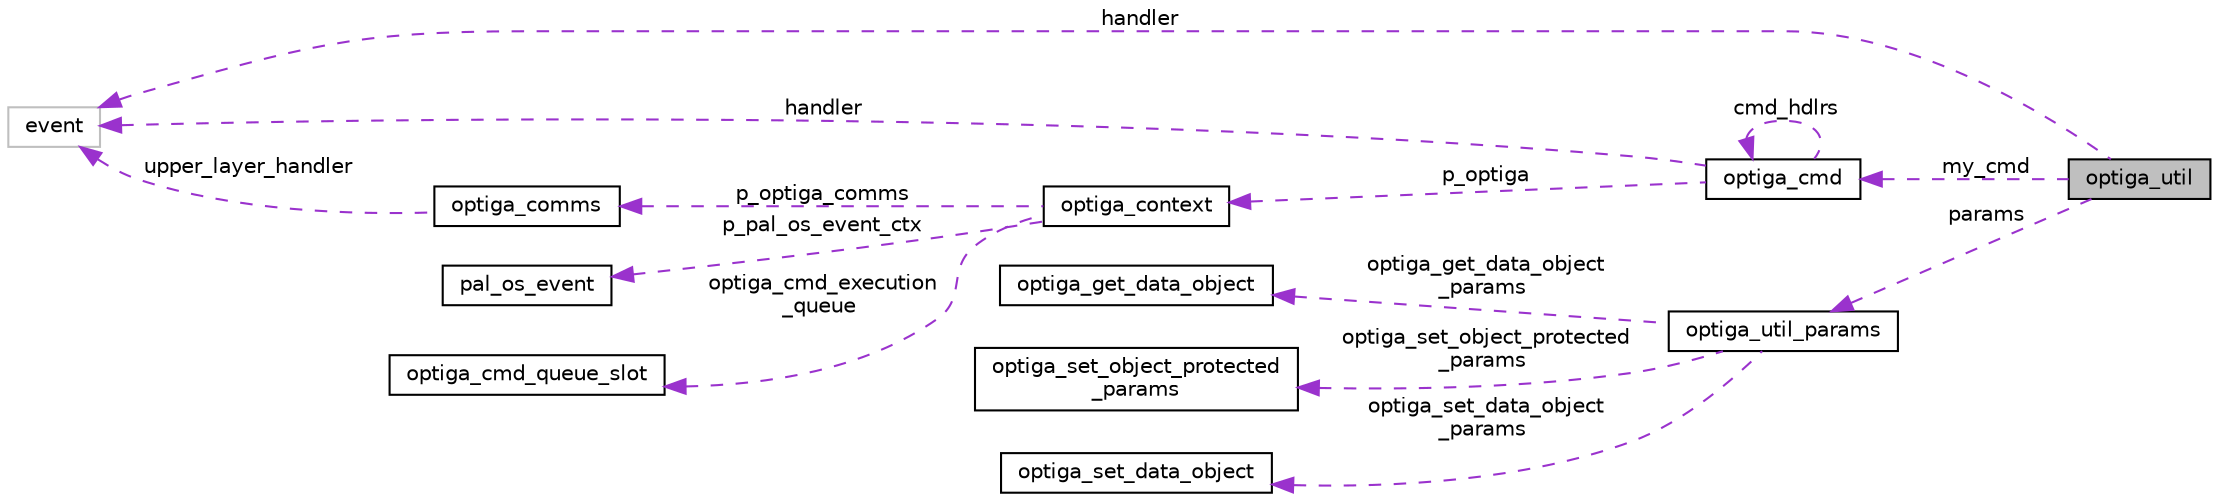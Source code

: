 digraph "optiga_util"
{
 // LATEX_PDF_SIZE
  edge [fontname="Helvetica",fontsize="10",labelfontname="Helvetica",labelfontsize="10"];
  node [fontname="Helvetica",fontsize="10",shape=record];
  rankdir="LR";
  Node1 [label="optiga_util",height=0.2,width=0.4,color="black", fillcolor="grey75", style="filled", fontcolor="black",tooltip="OPTIGA util instance structure."];
  Node2 -> Node1 [dir="back",color="darkorchid3",fontsize="10",style="dashed",label=" handler" ,fontname="Helvetica"];
  Node2 [label="event",height=0.2,width=0.4,color="grey75", fillcolor="white", style="filled",tooltip=" "];
  Node3 -> Node1 [dir="back",color="darkorchid3",fontsize="10",style="dashed",label=" my_cmd" ,fontname="Helvetica"];
  Node3 [label="optiga_cmd",height=0.2,width=0.4,color="black", fillcolor="white", style="filled",URL="$d3/d87/structoptiga__cmd.html",tooltip="Command context."];
  Node2 -> Node3 [dir="back",color="darkorchid3",fontsize="10",style="dashed",label=" handler" ,fontname="Helvetica"];
  Node4 -> Node3 [dir="back",color="darkorchid3",fontsize="10",style="dashed",label=" p_optiga" ,fontname="Helvetica"];
  Node4 [label="optiga_context",height=0.2,width=0.4,color="black", fillcolor="white", style="filled",URL="$d8/df6/structoptiga__context.html",tooltip="OPTIGA Context which holds the communication buffer, comms instance and other required...."];
  Node5 -> Node4 [dir="back",color="darkorchid3",fontsize="10",style="dashed",label=" p_pal_os_event_ctx" ,fontname="Helvetica"];
  Node5 [label="pal_os_event",height=0.2,width=0.4,color="black", fillcolor="white", style="filled",URL="$d1/df5/structpal__os__event.html",tooltip="PAL os event structure."];
  Node6 -> Node4 [dir="back",color="darkorchid3",fontsize="10",style="dashed",label=" p_optiga_comms" ,fontname="Helvetica"];
  Node6 [label="optiga_comms",height=0.2,width=0.4,color="black", fillcolor="white", style="filled",URL="$de/dc7/structoptiga__comms.html",tooltip="Optiga comms structure."];
  Node2 -> Node6 [dir="back",color="darkorchid3",fontsize="10",style="dashed",label=" upper_layer_handler" ,fontname="Helvetica"];
  Node7 -> Node4 [dir="back",color="darkorchid3",fontsize="10",style="dashed",label=" optiga_cmd_execution\l_queue" ,fontname="Helvetica"];
  Node7 [label="optiga_cmd_queue_slot",height=0.2,width=0.4,color="black", fillcolor="white", style="filled",URL="$dc/d84/structoptiga__cmd__queue__slot.html",tooltip="The structure represents the slot in the execution queue."];
  Node3 -> Node3 [dir="back",color="darkorchid3",fontsize="10",style="dashed",label=" cmd_hdlrs" ,fontname="Helvetica"];
  Node8 -> Node1 [dir="back",color="darkorchid3",fontsize="10",style="dashed",label=" params" ,fontname="Helvetica"];
  Node8 [label="optiga_util_params",height=0.2,width=0.4,color="black", fillcolor="white", style="filled",URL="$db/d72/unionoptiga__util__params.html",tooltip="union for OPTIGA util parameters"];
  Node9 -> Node8 [dir="back",color="darkorchid3",fontsize="10",style="dashed",label=" optiga_get_data_object\l_params" ,fontname="Helvetica"];
  Node9 [label="optiga_get_data_object",height=0.2,width=0.4,color="black", fillcolor="white", style="filled",URL="$d0/d1b/structoptiga__get__data__object.html",tooltip="Specifies the data structure for data to be read from OPTIGA."];
  Node10 -> Node8 [dir="back",color="darkorchid3",fontsize="10",style="dashed",label=" optiga_set_object_protected\l_params" ,fontname="Helvetica"];
  Node10 [label="optiga_set_object_protected\l_params",height=0.2,width=0.4,color="black", fillcolor="white", style="filled",URL="$db/db9/structoptiga__set__object__protected__params.html",tooltip="Specifies the data structure for protected update."];
  Node11 -> Node8 [dir="back",color="darkorchid3",fontsize="10",style="dashed",label=" optiga_set_data_object\l_params" ,fontname="Helvetica"];
  Node11 [label="optiga_set_data_object",height=0.2,width=0.4,color="black", fillcolor="white", style="filled",URL="$d0/d11/structoptiga__set__data__object.html",tooltip="Specifies the data structure for data to be written to OPTIGA."];
}
